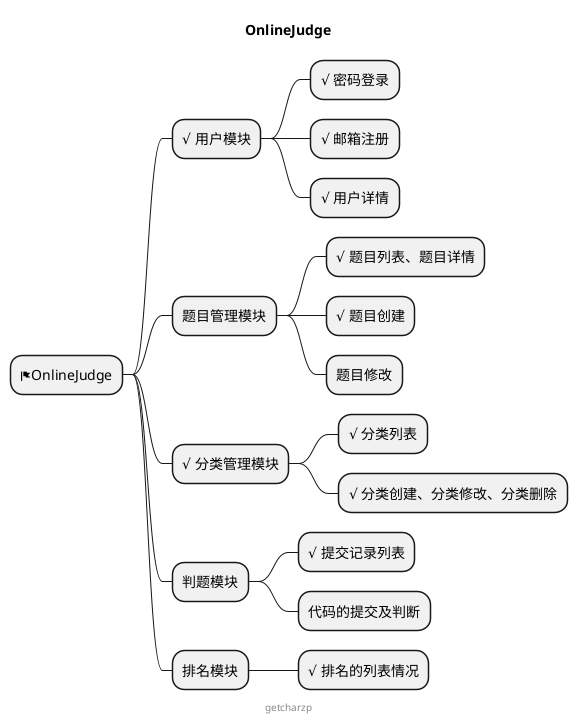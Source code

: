 @startmindmap

title OnlineJudge

* <&flag>OnlineJudge
** √ 用户模块
*** √ 密码登录
*** √ 邮箱注册
*** √ 用户详情
** 题目管理模块
*** √ 题目列表、题目详情
*** √ 题目创建
*** 题目修改
** √ 分类管理模块
*** √ 分类列表
*** √ 分类创建、分类修改、分类删除
** 判题模块
*** √ 提交记录列表
*** 代码的提交及判断
** 排名模块
*** √ 排名的列表情况

center footer getcharzp

@endmindmap

